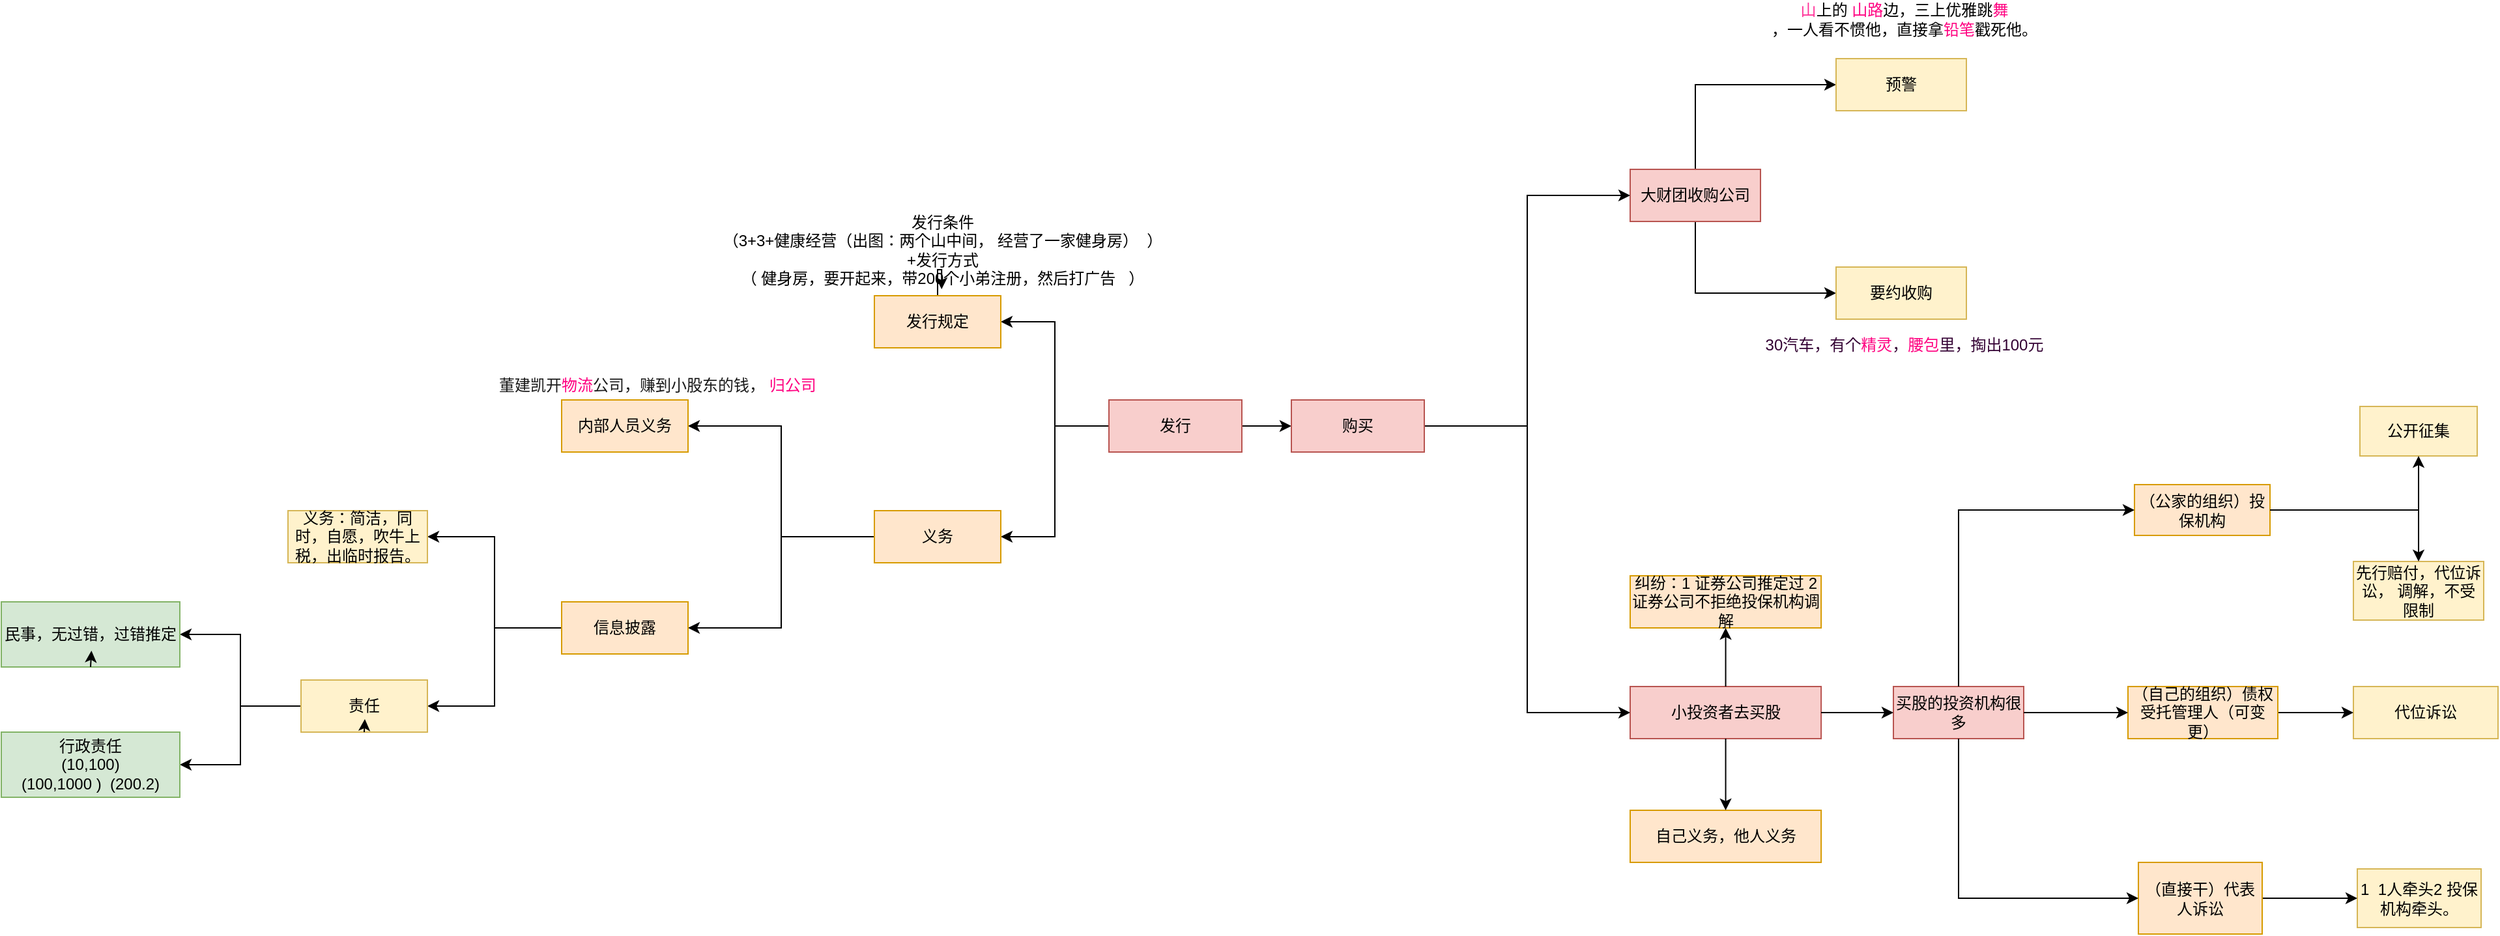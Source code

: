 <mxfile version="17.4.6" type="github">
  <diagram id="C5RBs43oDa-KdzZeNtuy" name="Page-1">
    <mxGraphModel dx="3327" dy="2065" grid="1" gridSize="10" guides="1" tooltips="1" connect="1" arrows="1" fold="1" page="1" pageScale="1" pageWidth="827" pageHeight="1169" math="0" shadow="0">
      <root>
        <mxCell id="WIyWlLk6GJQsqaUBKTNV-0" />
        <mxCell id="WIyWlLk6GJQsqaUBKTNV-1" parent="WIyWlLk6GJQsqaUBKTNV-0" />
        <mxCell id="gxBk6NtYpcpW8_uY6UVW-113" style="edgeStyle=orthogonalEdgeStyle;rounded=0;orthogonalLoop=1;jettySize=auto;html=1;entryX=1;entryY=0.5;entryDx=0;entryDy=0;fontFamily=Helvetica;fontSize=12;fontColor=#FF0080;" edge="1" parent="WIyWlLk6GJQsqaUBKTNV-1" source="gxBk6NtYpcpW8_uY6UVW-68" target="gxBk6NtYpcpW8_uY6UVW-69">
          <mxGeometry relative="1" as="geometry" />
        </mxCell>
        <mxCell id="gxBk6NtYpcpW8_uY6UVW-114" style="edgeStyle=orthogonalEdgeStyle;rounded=0;orthogonalLoop=1;jettySize=auto;html=1;exitX=0;exitY=0.5;exitDx=0;exitDy=0;entryX=1;entryY=0.5;entryDx=0;entryDy=0;fontFamily=Helvetica;fontSize=12;fontColor=#FF0080;" edge="1" parent="WIyWlLk6GJQsqaUBKTNV-1" source="gxBk6NtYpcpW8_uY6UVW-68" target="gxBk6NtYpcpW8_uY6UVW-70">
          <mxGeometry relative="1" as="geometry" />
        </mxCell>
        <mxCell id="gxBk6NtYpcpW8_uY6UVW-168" style="edgeStyle=orthogonalEdgeStyle;rounded=0;orthogonalLoop=1;jettySize=auto;html=1;exitX=1;exitY=0.5;exitDx=0;exitDy=0;fontFamily=Helvetica;fontSize=12;fontColor=#FF0080;" edge="1" parent="WIyWlLk6GJQsqaUBKTNV-1" source="gxBk6NtYpcpW8_uY6UVW-68" target="gxBk6NtYpcpW8_uY6UVW-167">
          <mxGeometry relative="1" as="geometry" />
        </mxCell>
        <mxCell id="gxBk6NtYpcpW8_uY6UVW-68" value="发行" style="rounded=0;whiteSpace=wrap;html=1;fillColor=#f8cecc;strokeColor=#b85450;" vertex="1" parent="WIyWlLk6GJQsqaUBKTNV-1">
          <mxGeometry x="-700" y="25" width="102" height="40" as="geometry" />
        </mxCell>
        <mxCell id="gxBk6NtYpcpW8_uY6UVW-88" value="" style="edgeStyle=orthogonalEdgeStyle;rounded=0;orthogonalLoop=1;jettySize=auto;html=1;fontFamily=Helvetica;fontSize=12;fontColor=default;" edge="1" parent="WIyWlLk6GJQsqaUBKTNV-1" source="gxBk6NtYpcpW8_uY6UVW-69" target="gxBk6NtYpcpW8_uY6UVW-84">
          <mxGeometry relative="1" as="geometry" />
        </mxCell>
        <mxCell id="gxBk6NtYpcpW8_uY6UVW-69" value="发行规定" style="rounded=0;whiteSpace=wrap;html=1;fillColor=#ffe6cc;strokeColor=#d79b00;" vertex="1" parent="WIyWlLk6GJQsqaUBKTNV-1">
          <mxGeometry x="-880" y="-55" width="97" height="40" as="geometry" />
        </mxCell>
        <mxCell id="gxBk6NtYpcpW8_uY6UVW-99" style="edgeStyle=orthogonalEdgeStyle;rounded=0;orthogonalLoop=1;jettySize=auto;html=1;exitX=0;exitY=0.5;exitDx=0;exitDy=0;entryX=1;entryY=0.5;entryDx=0;entryDy=0;fontFamily=Helvetica;fontSize=12;fontColor=#FF0080;" edge="1" parent="WIyWlLk6GJQsqaUBKTNV-1" source="gxBk6NtYpcpW8_uY6UVW-70" target="gxBk6NtYpcpW8_uY6UVW-96">
          <mxGeometry relative="1" as="geometry" />
        </mxCell>
        <mxCell id="gxBk6NtYpcpW8_uY6UVW-101" style="edgeStyle=orthogonalEdgeStyle;rounded=0;orthogonalLoop=1;jettySize=auto;html=1;exitX=0;exitY=0.5;exitDx=0;exitDy=0;entryX=1;entryY=0.5;entryDx=0;entryDy=0;fontFamily=Helvetica;fontSize=12;fontColor=#FF0080;" edge="1" parent="WIyWlLk6GJQsqaUBKTNV-1" source="gxBk6NtYpcpW8_uY6UVW-70" target="gxBk6NtYpcpW8_uY6UVW-100">
          <mxGeometry relative="1" as="geometry" />
        </mxCell>
        <mxCell id="gxBk6NtYpcpW8_uY6UVW-70" value="义务" style="rounded=0;whiteSpace=wrap;html=1;fillColor=#ffe6cc;strokeColor=#d79b00;" vertex="1" parent="WIyWlLk6GJQsqaUBKTNV-1">
          <mxGeometry x="-880" y="110" width="97" height="40" as="geometry" />
        </mxCell>
        <mxCell id="gxBk6NtYpcpW8_uY6UVW-82" style="edgeStyle=orthogonalEdgeStyle;rounded=0;orthogonalLoop=1;jettySize=auto;html=1;exitX=0.5;exitY=0;exitDx=0;exitDy=0;entryX=0;entryY=0.5;entryDx=0;entryDy=0;fontFamily=Helvetica;fontSize=12;fontColor=default;" edge="1" parent="WIyWlLk6GJQsqaUBKTNV-1" source="gxBk6NtYpcpW8_uY6UVW-71" target="gxBk6NtYpcpW8_uY6UVW-72">
          <mxGeometry relative="1" as="geometry" />
        </mxCell>
        <mxCell id="gxBk6NtYpcpW8_uY6UVW-83" style="edgeStyle=orthogonalEdgeStyle;rounded=0;orthogonalLoop=1;jettySize=auto;html=1;exitX=0.5;exitY=1;exitDx=0;exitDy=0;entryX=0;entryY=0.5;entryDx=0;entryDy=0;fontFamily=Helvetica;fontSize=12;fontColor=default;" edge="1" parent="WIyWlLk6GJQsqaUBKTNV-1" source="gxBk6NtYpcpW8_uY6UVW-71" target="gxBk6NtYpcpW8_uY6UVW-74">
          <mxGeometry relative="1" as="geometry" />
        </mxCell>
        <mxCell id="gxBk6NtYpcpW8_uY6UVW-71" value="大财团收购公司" style="whiteSpace=wrap;html=1;fillColor=#f8cecc;strokeColor=#b85450;" vertex="1" parent="WIyWlLk6GJQsqaUBKTNV-1">
          <mxGeometry x="-300" y="-152" width="100" height="40" as="geometry" />
        </mxCell>
        <mxCell id="gxBk6NtYpcpW8_uY6UVW-72" value="预警" style="whiteSpace=wrap;html=1;fillColor=#fff2cc;strokeColor=#d6b656;" vertex="1" parent="WIyWlLk6GJQsqaUBKTNV-1">
          <mxGeometry x="-142" y="-237" width="100" height="40" as="geometry" />
        </mxCell>
        <mxCell id="gxBk6NtYpcpW8_uY6UVW-74" value="要约收购" style="whiteSpace=wrap;html=1;fillColor=#fff2cc;strokeColor=#d6b656;" vertex="1" parent="WIyWlLk6GJQsqaUBKTNV-1">
          <mxGeometry x="-142" y="-77" width="100" height="40" as="geometry" />
        </mxCell>
        <mxCell id="gxBk6NtYpcpW8_uY6UVW-84" value="发行条件&lt;br&gt;（3+3+健康经营（出图：两个山中间， 经营了一家健身房）&amp;nbsp; ）&lt;br&gt;+发行方式 &lt;br&gt;（ 健身房，要开起来，带200个小弟注册，然后打广告&amp;nbsp; &amp;nbsp;）" style="text;html=1;align=center;verticalAlign=middle;resizable=0;points=[];autosize=1;strokeColor=none;fillColor=none;fontSize=12;fontFamily=Helvetica;fontColor=default;" vertex="1" parent="WIyWlLk6GJQsqaUBKTNV-1">
          <mxGeometry x="-1003.45" y="-120" width="350" height="60" as="geometry" />
        </mxCell>
        <mxCell id="gxBk6NtYpcpW8_uY6UVW-89" value="&lt;font color=&quot;#ff3399&quot;&gt;山&lt;/font&gt;上的 &lt;font color=&quot;#ff0080&quot;&gt;山路&lt;/font&gt;边，三上优雅跳&lt;font color=&quot;#ff0080&quot;&gt;舞&lt;/font&gt;&lt;br&gt;，一人看不惯他，直接拿&lt;font color=&quot;#ff0080&quot;&gt;铅笔&lt;/font&gt;戳死他。" style="text;html=1;align=center;verticalAlign=middle;resizable=0;points=[];autosize=1;strokeColor=none;fillColor=none;fontSize=12;fontFamily=Helvetica;fontColor=default;" vertex="1" parent="WIyWlLk6GJQsqaUBKTNV-1">
          <mxGeometry x="-200" y="-282" width="220" height="30" as="geometry" />
        </mxCell>
        <mxCell id="gxBk6NtYpcpW8_uY6UVW-90" value="&lt;font color=&quot;#1a1a1a&quot;&gt;董建凯开&lt;/font&gt;物流&lt;font color=&quot;#1a1a1a&quot;&gt;公司，赚到小股东的钱， &lt;/font&gt;归公司" style="text;whiteSpace=wrap;html=1;fontSize=12;fontFamily=Helvetica;fontColor=#FF0080;" vertex="1" parent="WIyWlLk6GJQsqaUBKTNV-1">
          <mxGeometry x="-1170" width="270" height="30" as="geometry" />
        </mxCell>
        <mxCell id="gxBk6NtYpcpW8_uY6UVW-91" value="&lt;font color=&quot;#330033&quot;&gt;30汽车，有个&lt;/font&gt;精灵&lt;font color=&quot;#330033&quot;&gt;，&lt;/font&gt;腰包&lt;font color=&quot;#330033&quot;&gt;里，掏出100元&lt;/font&gt;" style="text;html=1;align=center;verticalAlign=middle;resizable=0;points=[];autosize=1;strokeColor=none;fillColor=none;fontSize=12;fontFamily=Helvetica;fontColor=#FF0080;" vertex="1" parent="WIyWlLk6GJQsqaUBKTNV-1">
          <mxGeometry x="-205" y="-27" width="230" height="20" as="geometry" />
        </mxCell>
        <mxCell id="gxBk6NtYpcpW8_uY6UVW-96" value="内部人员义务" style="rounded=0;whiteSpace=wrap;html=1;fillColor=#ffe6cc;strokeColor=#d79b00;" vertex="1" parent="WIyWlLk6GJQsqaUBKTNV-1">
          <mxGeometry x="-1120" y="25" width="97" height="40" as="geometry" />
        </mxCell>
        <mxCell id="gxBk6NtYpcpW8_uY6UVW-104" style="edgeStyle=orthogonalEdgeStyle;rounded=0;orthogonalLoop=1;jettySize=auto;html=1;exitX=0;exitY=0.5;exitDx=0;exitDy=0;entryX=1;entryY=0.5;entryDx=0;entryDy=0;fontFamily=Helvetica;fontSize=12;fontColor=#FF0080;" edge="1" parent="WIyWlLk6GJQsqaUBKTNV-1" source="gxBk6NtYpcpW8_uY6UVW-100" target="gxBk6NtYpcpW8_uY6UVW-102">
          <mxGeometry relative="1" as="geometry" />
        </mxCell>
        <mxCell id="gxBk6NtYpcpW8_uY6UVW-105" style="edgeStyle=orthogonalEdgeStyle;rounded=0;orthogonalLoop=1;jettySize=auto;html=1;exitX=0;exitY=0.5;exitDx=0;exitDy=0;entryX=1;entryY=0.5;entryDx=0;entryDy=0;fontFamily=Helvetica;fontSize=12;fontColor=#FF0080;" edge="1" parent="WIyWlLk6GJQsqaUBKTNV-1" source="gxBk6NtYpcpW8_uY6UVW-100" target="gxBk6NtYpcpW8_uY6UVW-103">
          <mxGeometry relative="1" as="geometry" />
        </mxCell>
        <mxCell id="gxBk6NtYpcpW8_uY6UVW-100" value="信息披露" style="rounded=0;whiteSpace=wrap;html=1;fillColor=#ffe6cc;strokeColor=#d79b00;" vertex="1" parent="WIyWlLk6GJQsqaUBKTNV-1">
          <mxGeometry x="-1120" y="180" width="97" height="40" as="geometry" />
        </mxCell>
        <mxCell id="gxBk6NtYpcpW8_uY6UVW-102" value="义务：简洁，同时，自愿，吹牛上税，出临时报告。" style="rounded=0;whiteSpace=wrap;html=1;fillColor=#fff2cc;strokeColor=#d6b656;" vertex="1" parent="WIyWlLk6GJQsqaUBKTNV-1">
          <mxGeometry x="-1330" y="110" width="107" height="40" as="geometry" />
        </mxCell>
        <mxCell id="gxBk6NtYpcpW8_uY6UVW-111" style="edgeStyle=orthogonalEdgeStyle;rounded=0;orthogonalLoop=1;jettySize=auto;html=1;entryX=1;entryY=0.5;entryDx=0;entryDy=0;fontFamily=Helvetica;fontSize=12;fontColor=#FF0080;" edge="1" parent="WIyWlLk6GJQsqaUBKTNV-1" source="gxBk6NtYpcpW8_uY6UVW-103" target="gxBk6NtYpcpW8_uY6UVW-109">
          <mxGeometry relative="1" as="geometry" />
        </mxCell>
        <mxCell id="gxBk6NtYpcpW8_uY6UVW-112" style="edgeStyle=orthogonalEdgeStyle;rounded=0;orthogonalLoop=1;jettySize=auto;html=1;exitX=0;exitY=0.5;exitDx=0;exitDy=0;entryX=1;entryY=0.5;entryDx=0;entryDy=0;fontFamily=Helvetica;fontSize=12;fontColor=#FF0080;" edge="1" parent="WIyWlLk6GJQsqaUBKTNV-1" source="gxBk6NtYpcpW8_uY6UVW-103" target="gxBk6NtYpcpW8_uY6UVW-107">
          <mxGeometry relative="1" as="geometry" />
        </mxCell>
        <mxCell id="gxBk6NtYpcpW8_uY6UVW-103" value="责任" style="rounded=0;whiteSpace=wrap;html=1;fillColor=#fff2cc;strokeColor=#d6b656;" vertex="1" parent="WIyWlLk6GJQsqaUBKTNV-1">
          <mxGeometry x="-1320" y="240" width="97" height="40" as="geometry" />
        </mxCell>
        <mxCell id="gxBk6NtYpcpW8_uY6UVW-106" style="edgeStyle=orthogonalEdgeStyle;rounded=0;orthogonalLoop=1;jettySize=auto;html=1;exitX=0.5;exitY=1;exitDx=0;exitDy=0;entryX=0.505;entryY=0.75;entryDx=0;entryDy=0;entryPerimeter=0;fontFamily=Helvetica;fontSize=12;fontColor=#FF0080;" edge="1" parent="WIyWlLk6GJQsqaUBKTNV-1" source="gxBk6NtYpcpW8_uY6UVW-103" target="gxBk6NtYpcpW8_uY6UVW-103">
          <mxGeometry relative="1" as="geometry" />
        </mxCell>
        <mxCell id="gxBk6NtYpcpW8_uY6UVW-107" value="行政责任&lt;br&gt;(10,100)&lt;br&gt;(100,1000 )&amp;nbsp; (200.2)" style="rounded=0;whiteSpace=wrap;html=1;fillColor=#d5e8d4;strokeColor=#82b366;" vertex="1" parent="WIyWlLk6GJQsqaUBKTNV-1">
          <mxGeometry x="-1550" y="280" width="137" height="50" as="geometry" />
        </mxCell>
        <mxCell id="gxBk6NtYpcpW8_uY6UVW-109" value="民事，无过错，过错推定" style="rounded=0;whiteSpace=wrap;html=1;fillColor=#d5e8d4;strokeColor=#82b366;" vertex="1" parent="WIyWlLk6GJQsqaUBKTNV-1">
          <mxGeometry x="-1550" y="180" width="137" height="50" as="geometry" />
        </mxCell>
        <mxCell id="gxBk6NtYpcpW8_uY6UVW-110" style="edgeStyle=orthogonalEdgeStyle;rounded=0;orthogonalLoop=1;jettySize=auto;html=1;exitX=0.5;exitY=1;exitDx=0;exitDy=0;entryX=0.505;entryY=0.75;entryDx=0;entryDy=0;entryPerimeter=0;fontFamily=Helvetica;fontSize=12;fontColor=#FF0080;" edge="1" parent="WIyWlLk6GJQsqaUBKTNV-1" source="gxBk6NtYpcpW8_uY6UVW-109" target="gxBk6NtYpcpW8_uY6UVW-109">
          <mxGeometry relative="1" as="geometry" />
        </mxCell>
        <mxCell id="gxBk6NtYpcpW8_uY6UVW-143" value="" style="group" vertex="1" connectable="0" parent="WIyWlLk6GJQsqaUBKTNV-1">
          <mxGeometry x="-300" y="30" width="666" height="405" as="geometry" />
        </mxCell>
        <mxCell id="gxBk6NtYpcpW8_uY6UVW-144" value="小投资者去买股" style="rounded=0;whiteSpace=wrap;html=1;fillColor=#f8cecc;strokeColor=#b85450;" vertex="1" parent="gxBk6NtYpcpW8_uY6UVW-143">
          <mxGeometry y="215" width="146.549" height="40" as="geometry" />
        </mxCell>
        <mxCell id="gxBk6NtYpcpW8_uY6UVW-145" value="自己义务，他人义务" style="rounded=0;whiteSpace=wrap;html=1;fillColor=#ffe6cc;strokeColor=#d79b00;" vertex="1" parent="gxBk6NtYpcpW8_uY6UVW-143">
          <mxGeometry y="310" width="146.549" height="40" as="geometry" />
        </mxCell>
        <mxCell id="gxBk6NtYpcpW8_uY6UVW-146" value="" style="edgeStyle=orthogonalEdgeStyle;rounded=0;orthogonalLoop=1;jettySize=auto;html=1;" edge="1" parent="gxBk6NtYpcpW8_uY6UVW-143" source="gxBk6NtYpcpW8_uY6UVW-144" target="gxBk6NtYpcpW8_uY6UVW-145">
          <mxGeometry relative="1" as="geometry" />
        </mxCell>
        <mxCell id="gxBk6NtYpcpW8_uY6UVW-147" value="纠纷：1 证券公司推定过 2 证券公司不拒绝投保机构调解" style="rounded=0;whiteSpace=wrap;html=1;fillColor=#ffe6cc;strokeColor=#d79b00;" vertex="1" parent="gxBk6NtYpcpW8_uY6UVW-143">
          <mxGeometry y="130" width="146.549" height="40" as="geometry" />
        </mxCell>
        <mxCell id="gxBk6NtYpcpW8_uY6UVW-148" value="" style="edgeStyle=orthogonalEdgeStyle;rounded=0;orthogonalLoop=1;jettySize=auto;html=1;" edge="1" parent="gxBk6NtYpcpW8_uY6UVW-143" source="gxBk6NtYpcpW8_uY6UVW-144" target="gxBk6NtYpcpW8_uY6UVW-147">
          <mxGeometry relative="1" as="geometry" />
        </mxCell>
        <mxCell id="gxBk6NtYpcpW8_uY6UVW-149" value="公开征集" style="whiteSpace=wrap;html=1;fillColor=#fff2cc;strokeColor=#d6b656;" vertex="1" parent="gxBk6NtYpcpW8_uY6UVW-143">
          <mxGeometry x="560" width="90" height="38" as="geometry" />
        </mxCell>
        <mxCell id="gxBk6NtYpcpW8_uY6UVW-150" value="先行赔付，代位诉讼， 调解，不受限制" style="whiteSpace=wrap;html=1;fillColor=#fff2cc;strokeColor=#d6b656;" vertex="1" parent="gxBk6NtYpcpW8_uY6UVW-143">
          <mxGeometry x="555" y="119" width="100" height="45" as="geometry" />
        </mxCell>
        <mxCell id="gxBk6NtYpcpW8_uY6UVW-151" style="edgeStyle=orthogonalEdgeStyle;rounded=0;orthogonalLoop=1;jettySize=auto;html=1;exitX=0.5;exitY=1;exitDx=0;exitDy=0;" edge="1" parent="gxBk6NtYpcpW8_uY6UVW-143" source="gxBk6NtYpcpW8_uY6UVW-149" target="gxBk6NtYpcpW8_uY6UVW-149">
          <mxGeometry relative="1" as="geometry" />
        </mxCell>
        <mxCell id="gxBk6NtYpcpW8_uY6UVW-152" value="代位诉讼" style="whiteSpace=wrap;html=1;fillColor=#fff2cc;strokeColor=#d6b656;" vertex="1" parent="gxBk6NtYpcpW8_uY6UVW-143">
          <mxGeometry x="555" y="215" width="111" height="40" as="geometry" />
        </mxCell>
        <mxCell id="gxBk6NtYpcpW8_uY6UVW-153" value="" style="edgeStyle=orthogonalEdgeStyle;rounded=0;orthogonalLoop=1;jettySize=auto;html=1;" edge="1" parent="gxBk6NtYpcpW8_uY6UVW-143" source="gxBk6NtYpcpW8_uY6UVW-164" target="gxBk6NtYpcpW8_uY6UVW-152">
          <mxGeometry relative="1" as="geometry" />
        </mxCell>
        <mxCell id="gxBk6NtYpcpW8_uY6UVW-154" value="1&amp;nbsp; 1人牵头2 投保机构牵头。" style="whiteSpace=wrap;html=1;fillColor=#fff2cc;strokeColor=#d6b656;" vertex="1" parent="gxBk6NtYpcpW8_uY6UVW-143">
          <mxGeometry x="558" y="355" width="95" height="45" as="geometry" />
        </mxCell>
        <mxCell id="gxBk6NtYpcpW8_uY6UVW-155" value="" style="edgeStyle=orthogonalEdgeStyle;rounded=0;orthogonalLoop=1;jettySize=auto;html=1;" edge="1" parent="gxBk6NtYpcpW8_uY6UVW-143" source="gxBk6NtYpcpW8_uY6UVW-162" target="gxBk6NtYpcpW8_uY6UVW-154">
          <mxGeometry relative="1" as="geometry" />
        </mxCell>
        <mxCell id="gxBk6NtYpcpW8_uY6UVW-156" value="买股的投资机构很多" style="whiteSpace=wrap;html=1;fillColor=#f8cecc;strokeColor=#b85450;" vertex="1" parent="gxBk6NtYpcpW8_uY6UVW-143">
          <mxGeometry x="202" y="215" width="100" height="40" as="geometry" />
        </mxCell>
        <mxCell id="gxBk6NtYpcpW8_uY6UVW-157" style="edgeStyle=orthogonalEdgeStyle;rounded=0;orthogonalLoop=1;jettySize=auto;html=1;exitX=1;exitY=0.5;exitDx=0;exitDy=0;entryX=0;entryY=0.5;entryDx=0;entryDy=0;" edge="1" parent="gxBk6NtYpcpW8_uY6UVW-143" source="gxBk6NtYpcpW8_uY6UVW-144" target="gxBk6NtYpcpW8_uY6UVW-156">
          <mxGeometry relative="1" as="geometry" />
        </mxCell>
        <mxCell id="gxBk6NtYpcpW8_uY6UVW-158" value="（公家的组织）投保机构" style="whiteSpace=wrap;html=1;fillColor=#ffe6cc;strokeColor=#d79b00;" vertex="1" parent="gxBk6NtYpcpW8_uY6UVW-143">
          <mxGeometry x="387" y="60" width="104" height="39" as="geometry" />
        </mxCell>
        <mxCell id="gxBk6NtYpcpW8_uY6UVW-159" value="" style="edgeStyle=orthogonalEdgeStyle;rounded=0;orthogonalLoop=1;jettySize=auto;html=1;exitX=1;exitY=0.5;exitDx=0;exitDy=0;" edge="1" parent="gxBk6NtYpcpW8_uY6UVW-143" source="gxBk6NtYpcpW8_uY6UVW-158" target="gxBk6NtYpcpW8_uY6UVW-149">
          <mxGeometry relative="1" as="geometry">
            <mxPoint x="530" y="50" as="sourcePoint" />
          </mxGeometry>
        </mxCell>
        <mxCell id="gxBk6NtYpcpW8_uY6UVW-160" value="" style="edgeStyle=orthogonalEdgeStyle;rounded=0;orthogonalLoop=1;jettySize=auto;html=1;exitX=1;exitY=0.5;exitDx=0;exitDy=0;" edge="1" parent="gxBk6NtYpcpW8_uY6UVW-143" source="gxBk6NtYpcpW8_uY6UVW-158" target="gxBk6NtYpcpW8_uY6UVW-150">
          <mxGeometry relative="1" as="geometry">
            <mxPoint x="560" y="55" as="sourcePoint" />
          </mxGeometry>
        </mxCell>
        <mxCell id="gxBk6NtYpcpW8_uY6UVW-161" style="edgeStyle=orthogonalEdgeStyle;rounded=0;orthogonalLoop=1;jettySize=auto;html=1;exitX=0.5;exitY=0;exitDx=0;exitDy=0;entryX=0;entryY=0.5;entryDx=0;entryDy=0;" edge="1" parent="gxBk6NtYpcpW8_uY6UVW-143" source="gxBk6NtYpcpW8_uY6UVW-156" target="gxBk6NtYpcpW8_uY6UVW-158">
          <mxGeometry relative="1" as="geometry" />
        </mxCell>
        <mxCell id="gxBk6NtYpcpW8_uY6UVW-162" value="（直接干）代表人诉讼" style="whiteSpace=wrap;html=1;fillColor=#ffe6cc;strokeColor=#d79b00;" vertex="1" parent="gxBk6NtYpcpW8_uY6UVW-143">
          <mxGeometry x="390" y="350" width="95" height="55" as="geometry" />
        </mxCell>
        <mxCell id="gxBk6NtYpcpW8_uY6UVW-163" style="edgeStyle=orthogonalEdgeStyle;rounded=0;orthogonalLoop=1;jettySize=auto;html=1;exitX=0.5;exitY=1;exitDx=0;exitDy=0;entryX=0;entryY=0.5;entryDx=0;entryDy=0;" edge="1" parent="gxBk6NtYpcpW8_uY6UVW-143" source="gxBk6NtYpcpW8_uY6UVW-156" target="gxBk6NtYpcpW8_uY6UVW-162">
          <mxGeometry relative="1" as="geometry" />
        </mxCell>
        <mxCell id="gxBk6NtYpcpW8_uY6UVW-164" value="（自己的组织）债权受托管理人（可变更）" style="whiteSpace=wrap;html=1;fillColor=#ffe6cc;strokeColor=#d79b00;" vertex="1" parent="gxBk6NtYpcpW8_uY6UVW-143">
          <mxGeometry x="382" y="215" width="115" height="40" as="geometry" />
        </mxCell>
        <mxCell id="gxBk6NtYpcpW8_uY6UVW-165" style="edgeStyle=orthogonalEdgeStyle;rounded=0;orthogonalLoop=1;jettySize=auto;html=1;exitX=1;exitY=0.5;exitDx=0;exitDy=0;entryX=0;entryY=0.5;entryDx=0;entryDy=0;" edge="1" parent="gxBk6NtYpcpW8_uY6UVW-143" source="gxBk6NtYpcpW8_uY6UVW-156" target="gxBk6NtYpcpW8_uY6UVW-164">
          <mxGeometry relative="1" as="geometry" />
        </mxCell>
        <mxCell id="gxBk6NtYpcpW8_uY6UVW-169" style="edgeStyle=orthogonalEdgeStyle;rounded=0;orthogonalLoop=1;jettySize=auto;html=1;entryX=0;entryY=0.5;entryDx=0;entryDy=0;fontFamily=Helvetica;fontSize=12;fontColor=#FF0080;" edge="1" parent="WIyWlLk6GJQsqaUBKTNV-1" source="gxBk6NtYpcpW8_uY6UVW-167" target="gxBk6NtYpcpW8_uY6UVW-71">
          <mxGeometry relative="1" as="geometry" />
        </mxCell>
        <mxCell id="gxBk6NtYpcpW8_uY6UVW-170" style="edgeStyle=orthogonalEdgeStyle;rounded=0;orthogonalLoop=1;jettySize=auto;html=1;exitX=1;exitY=0.5;exitDx=0;exitDy=0;entryX=0;entryY=0.5;entryDx=0;entryDy=0;fontFamily=Helvetica;fontSize=12;fontColor=#FF0080;" edge="1" parent="WIyWlLk6GJQsqaUBKTNV-1" source="gxBk6NtYpcpW8_uY6UVW-167" target="gxBk6NtYpcpW8_uY6UVW-144">
          <mxGeometry relative="1" as="geometry" />
        </mxCell>
        <mxCell id="gxBk6NtYpcpW8_uY6UVW-167" value="购买" style="rounded=0;whiteSpace=wrap;html=1;fillColor=#f8cecc;strokeColor=#b85450;" vertex="1" parent="WIyWlLk6GJQsqaUBKTNV-1">
          <mxGeometry x="-560" y="25" width="102" height="40" as="geometry" />
        </mxCell>
      </root>
    </mxGraphModel>
  </diagram>
</mxfile>
